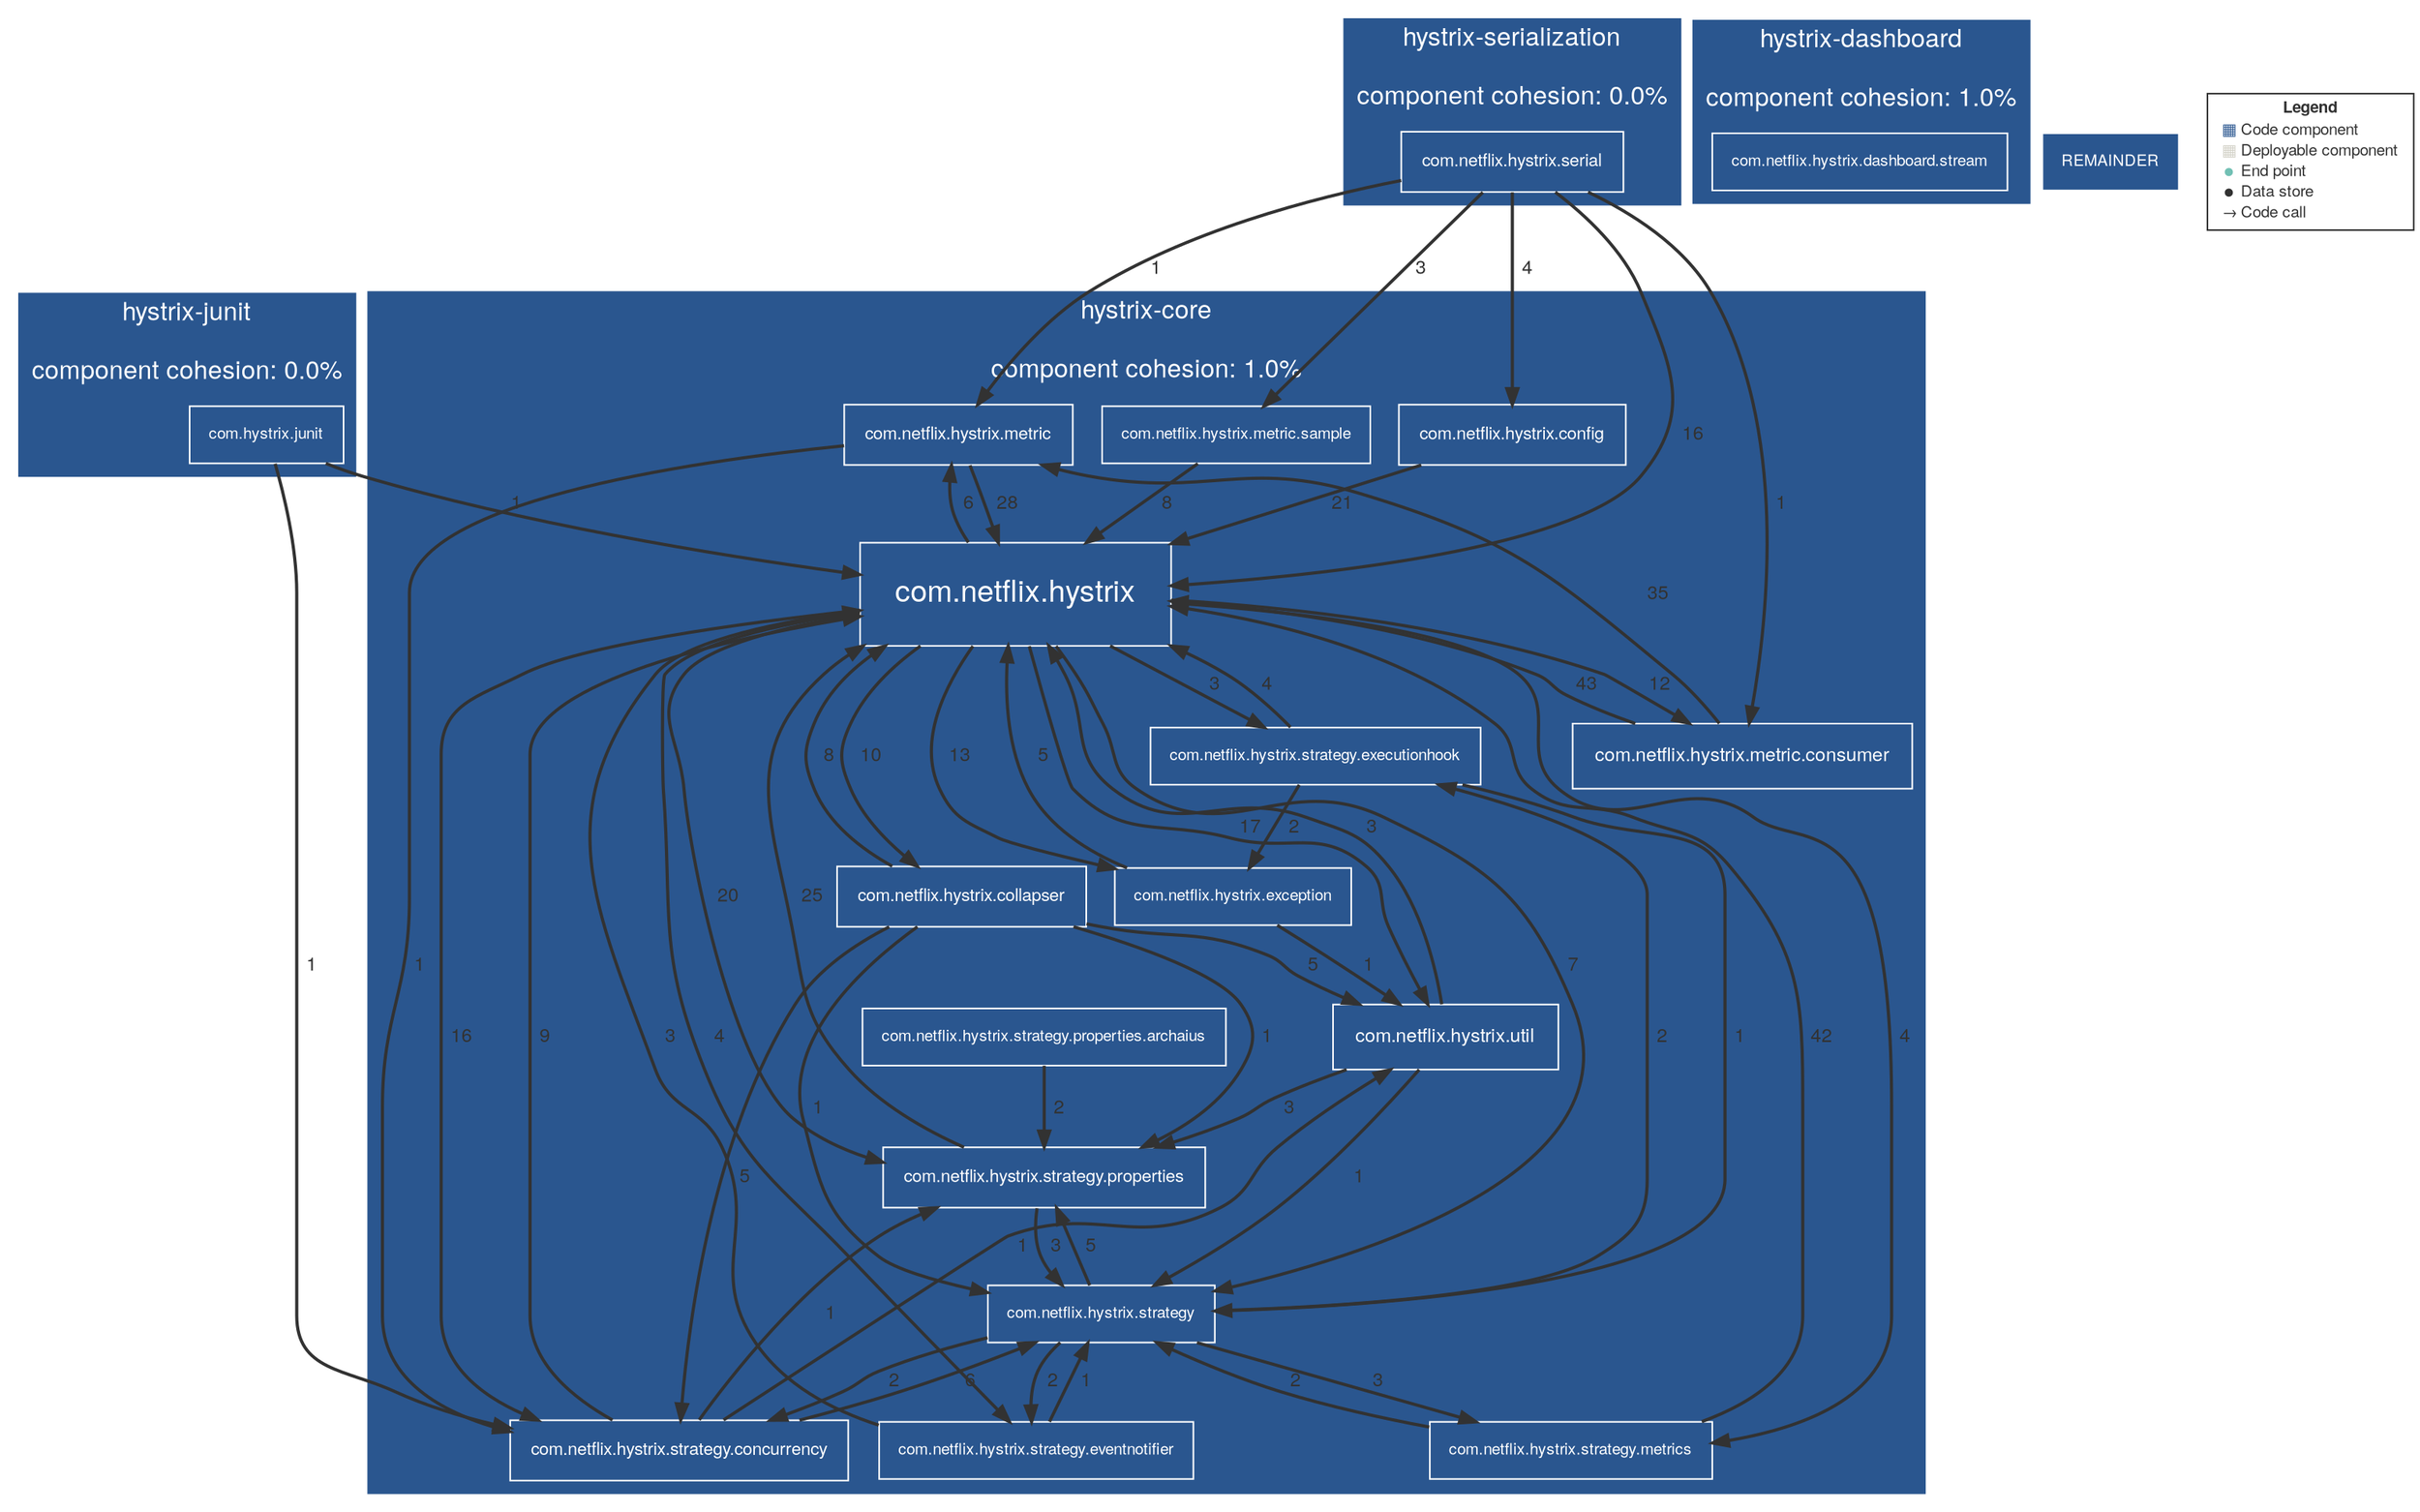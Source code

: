 digraph "Graph" {
compound=true
rankdir=TD
subgraph "cluster-hystrix-core" {
style="filled"
color="#2A568F"
fontname="Helvetica Neue"
fontsize="16"
fontcolor="#FFFFFF"
label="hystrix-core

component cohesion: 1.0%"
"com.netflix.hystrix.metric@hystrix-core" [ shape="box" style="filled" fillcolor="#2A568F" penwidth="1" color="#FFFFFF" fontname="Helvetica Neue" fontcolor="#FFFFFF" fontsize="11" margin="0.176" label="com.netflix.hystrix.metric" ]
"com.netflix.hystrix.util@hystrix-core" [ shape="box" style="filled" fillcolor="#2A568F" penwidth="1" color="#FFFFFF" fontname="Helvetica Neue" fontcolor="#FFFFFF" fontsize="12" margin="0.192" label="com.netflix.hystrix.util" ]
"com.netflix.hystrix@hystrix-core" [ shape="box" style="filled" fillcolor="#2A568F" penwidth="1" color="#FFFFFF" fontname="Helvetica Neue" fontcolor="#FFFFFF" fontsize="19" margin="0.304" label="com.netflix.hystrix" ]
"com.netflix.hystrix.metric.sample@hystrix-core" [ shape="box" style="filled" fillcolor="#2A568F" penwidth="1" color="#FFFFFF" fontname="Helvetica Neue" fontcolor="#FFFFFF" fontsize="10" margin="0.16" label="com.netflix.hystrix.metric.sample" ]
"com.netflix.hystrix.config@hystrix-core" [ shape="box" style="filled" fillcolor="#2A568F" penwidth="1" color="#FFFFFF" fontname="Helvetica Neue" fontcolor="#FFFFFF" fontsize="11" margin="0.176" label="com.netflix.hystrix.config" ]
"com.netflix.hystrix.strategy.eventnotifier@hystrix-core" [ shape="box" style="filled" fillcolor="#2A568F" penwidth="1" color="#FFFFFF" fontname="Helvetica Neue" fontcolor="#FFFFFF" fontsize="10" margin="0.16" label="com.netflix.hystrix.strategy.eventnotifier" ]
"com.netflix.hystrix.strategy@hystrix-core" [ shape="box" style="filled" fillcolor="#2A568F" penwidth="1" color="#FFFFFF" fontname="Helvetica Neue" fontcolor="#FFFFFF" fontsize="10" margin="0.16" label="com.netflix.hystrix.strategy" ]
"com.netflix.hystrix.strategy.concurrency@hystrix-core" [ shape="box" style="filled" fillcolor="#2A568F" penwidth="1" color="#FFFFFF" fontname="Helvetica Neue" fontcolor="#FFFFFF" fontsize="11" margin="0.176" label="com.netflix.hystrix.strategy.concurrency" ]
"com.netflix.hystrix.strategy.properties.archaius@hystrix-core" [ shape="box" style="filled" fillcolor="#2A568F" penwidth="1" color="#FFFFFF" fontname="Helvetica Neue" fontcolor="#FFFFFF" fontsize="10" margin="0.16" label="com.netflix.hystrix.strategy.properties.archaius" ]
"com.netflix.hystrix.collapser@hystrix-core" [ shape="box" style="filled" fillcolor="#2A568F" penwidth="1" color="#FFFFFF" fontname="Helvetica Neue" fontcolor="#FFFFFF" fontsize="11" margin="0.176" label="com.netflix.hystrix.collapser" ]
"com.netflix.hystrix.exception@hystrix-core" [ shape="box" style="filled" fillcolor="#2A568F" penwidth="1" color="#FFFFFF" fontname="Helvetica Neue" fontcolor="#FFFFFF" fontsize="10" margin="0.16" label="com.netflix.hystrix.exception" ]
"com.netflix.hystrix.strategy.metrics@hystrix-core" [ shape="box" style="filled" fillcolor="#2A568F" penwidth="1" color="#FFFFFF" fontname="Helvetica Neue" fontcolor="#FFFFFF" fontsize="10" margin="0.16" label="com.netflix.hystrix.strategy.metrics" ]
"com.netflix.hystrix.metric.consumer@hystrix-core" [ shape="box" style="filled" fillcolor="#2A568F" penwidth="1" color="#FFFFFF" fontname="Helvetica Neue" fontcolor="#FFFFFF" fontsize="12" margin="0.192" label="com.netflix.hystrix.metric.consumer" ]
"com.netflix.hystrix.strategy.properties@hystrix-core" [ shape="box" style="filled" fillcolor="#2A568F" penwidth="1" color="#FFFFFF" fontname="Helvetica Neue" fontcolor="#FFFFFF" fontsize="11" margin="0.176" label="com.netflix.hystrix.strategy.properties" ]
"com.netflix.hystrix.strategy.executionhook@hystrix-core" [ shape="box" style="filled" fillcolor="#2A568F" penwidth="1" color="#FFFFFF" fontname="Helvetica Neue" fontcolor="#FFFFFF" fontsize="10" margin="0.16" label="com.netflix.hystrix.strategy.executionhook" ]
}
subgraph "cluster-hystrix-serialization" {
style="filled"
color="#2A568F"
fontname="Helvetica Neue"
fontsize="16"
fontcolor="#FFFFFF"
label="hystrix-serialization

component cohesion: 0.0%"
"com.netflix.hystrix.serial@hystrix-serialization" [ shape="box" style="filled" fillcolor="#2A568F" penwidth="1" color="#FFFFFF" fontname="Helvetica Neue" fontcolor="#FFFFFF" fontsize="11" margin="0.176" label="com.netflix.hystrix.serial" ]
}
subgraph "cluster-hystrix-dashboard" {
style="filled"
color="#2A568F"
fontname="Helvetica Neue"
fontsize="16"
fontcolor="#FFFFFF"
label="hystrix-dashboard

component cohesion: 1.0%"
"com.netflix.hystrix.dashboard.stream@hystrix-dashboard" [ shape="box" style="filled" fillcolor="#2A568F" penwidth="1" color="#FFFFFF" fontname="Helvetica Neue" fontcolor="#FFFFFF" fontsize="10" margin="0.16" label="com.netflix.hystrix.dashboard.stream" ]
}
"REMAINDER@NOT_DEPLOYED" [ shape="box" style="filled" fillcolor="#2A568F" penwidth="1" color="#FFFFFF" fontname="Helvetica Neue" fontcolor="#FFFFFF" fontsize="10" margin="0.16" label="REMAINDER" ]
subgraph "cluster-hystrix-junit" {
style="filled"
color="#2A568F"
fontname="Helvetica Neue"
fontsize="16"
fontcolor="#FFFFFF"
label="hystrix-junit

component cohesion: 0.0%"
"com.hystrix.junit@hystrix-junit" [ shape="box" style="filled" fillcolor="#2A568F" penwidth="1" color="#FFFFFF" fontname="Helvetica Neue" fontcolor="#FFFFFF" fontsize="10" margin="0.16" label="com.hystrix.junit" ]
}
"com.netflix.hystrix.metric@hystrix-core" -> "com.netflix.hystrix@hystrix-core" [ penwidth="2" color="#323232" fontcolor="#323232" fontname="Helvetica Neue" fontsize="12" label="  28" ]
"com.netflix.hystrix.metric@hystrix-core" -> "com.netflix.hystrix.strategy.concurrency@hystrix-core" [ penwidth="2" color="#323232" fontcolor="#323232" fontname="Helvetica Neue" fontsize="12" label="  1" ]
"com.netflix.hystrix.util@hystrix-core" -> "com.netflix.hystrix@hystrix-core" [ penwidth="2" color="#323232" fontcolor="#323232" fontname="Helvetica Neue" fontsize="12" label="  3" ]
"com.netflix.hystrix.util@hystrix-core" -> "com.netflix.hystrix.strategy@hystrix-core" [ penwidth="2" color="#323232" fontcolor="#323232" fontname="Helvetica Neue" fontsize="12" label="  1" ]
"com.netflix.hystrix.util@hystrix-core" -> "com.netflix.hystrix.strategy.properties@hystrix-core" [ penwidth="2" color="#323232" fontcolor="#323232" fontname="Helvetica Neue" fontsize="12" label="  3" ]
"com.netflix.hystrix@hystrix-core" -> "com.netflix.hystrix.metric@hystrix-core" [ penwidth="2" color="#323232" fontcolor="#323232" fontname="Helvetica Neue" fontsize="12" label="  6" ]
"com.netflix.hystrix@hystrix-core" -> "com.netflix.hystrix.util@hystrix-core" [ penwidth="2" color="#323232" fontcolor="#323232" fontname="Helvetica Neue" fontsize="12" label="  17" ]
"com.netflix.hystrix@hystrix-core" -> "com.netflix.hystrix.strategy.eventnotifier@hystrix-core" [ penwidth="2" color="#323232" fontcolor="#323232" fontname="Helvetica Neue" fontsize="12" label="  4" ]
"com.netflix.hystrix@hystrix-core" -> "com.netflix.hystrix.strategy@hystrix-core" [ penwidth="2" color="#323232" fontcolor="#323232" fontname="Helvetica Neue" fontsize="12" label="  7" ]
"com.netflix.hystrix@hystrix-core" -> "com.netflix.hystrix.strategy.concurrency@hystrix-core" [ penwidth="2" color="#323232" fontcolor="#323232" fontname="Helvetica Neue" fontsize="12" label="  16" ]
"com.netflix.hystrix@hystrix-core" -> "com.netflix.hystrix.collapser@hystrix-core" [ penwidth="2" color="#323232" fontcolor="#323232" fontname="Helvetica Neue" fontsize="12" label="  10" ]
"com.netflix.hystrix@hystrix-core" -> "com.netflix.hystrix.exception@hystrix-core" [ penwidth="2" color="#323232" fontcolor="#323232" fontname="Helvetica Neue" fontsize="12" label="  13" ]
"com.netflix.hystrix@hystrix-core" -> "com.netflix.hystrix.strategy.metrics@hystrix-core" [ penwidth="2" color="#323232" fontcolor="#323232" fontname="Helvetica Neue" fontsize="12" label="  4" ]
"com.netflix.hystrix@hystrix-core" -> "com.netflix.hystrix.metric.consumer@hystrix-core" [ penwidth="2" color="#323232" fontcolor="#323232" fontname="Helvetica Neue" fontsize="12" label="  12" ]
"com.netflix.hystrix@hystrix-core" -> "com.netflix.hystrix.strategy.properties@hystrix-core" [ penwidth="2" color="#323232" fontcolor="#323232" fontname="Helvetica Neue" fontsize="12" label="  20" ]
"com.netflix.hystrix@hystrix-core" -> "com.netflix.hystrix.strategy.executionhook@hystrix-core" [ penwidth="2" color="#323232" fontcolor="#323232" fontname="Helvetica Neue" fontsize="12" label="  3" ]
"com.netflix.hystrix.metric.sample@hystrix-core" -> "com.netflix.hystrix@hystrix-core" [ penwidth="2" color="#323232" fontcolor="#323232" fontname="Helvetica Neue" fontsize="12" label="  8" ]
"com.netflix.hystrix.config@hystrix-core" -> "com.netflix.hystrix@hystrix-core" [ penwidth="2" color="#323232" fontcolor="#323232" fontname="Helvetica Neue" fontsize="12" label="  21" ]
"com.netflix.hystrix.strategy.eventnotifier@hystrix-core" -> "com.netflix.hystrix@hystrix-core" [ penwidth="2" color="#323232" fontcolor="#323232" fontname="Helvetica Neue" fontsize="12" label="  3" ]
"com.netflix.hystrix.strategy.eventnotifier@hystrix-core" -> "com.netflix.hystrix.strategy@hystrix-core" [ penwidth="2" color="#323232" fontcolor="#323232" fontname="Helvetica Neue" fontsize="12" label="  1" ]
"com.netflix.hystrix.strategy@hystrix-core" -> "com.netflix.hystrix.strategy.eventnotifier@hystrix-core" [ penwidth="2" color="#323232" fontcolor="#323232" fontname="Helvetica Neue" fontsize="12" label="  2" ]
"com.netflix.hystrix.strategy@hystrix-core" -> "com.netflix.hystrix.strategy.concurrency@hystrix-core" [ penwidth="2" color="#323232" fontcolor="#323232" fontname="Helvetica Neue" fontsize="12" label="  2" ]
"com.netflix.hystrix.strategy@hystrix-core" -> "com.netflix.hystrix.strategy.metrics@hystrix-core" [ penwidth="2" color="#323232" fontcolor="#323232" fontname="Helvetica Neue" fontsize="12" label="  3" ]
"com.netflix.hystrix.strategy@hystrix-core" -> "com.netflix.hystrix.strategy.properties@hystrix-core" [ penwidth="2" color="#323232" fontcolor="#323232" fontname="Helvetica Neue" fontsize="12" label="  5" ]
"com.netflix.hystrix.strategy@hystrix-core" -> "com.netflix.hystrix.strategy.executionhook@hystrix-core" [ penwidth="2" color="#323232" fontcolor="#323232" fontname="Helvetica Neue" fontsize="12" label="  2" ]
"com.netflix.hystrix.strategy.concurrency@hystrix-core" -> "com.netflix.hystrix.util@hystrix-core" [ penwidth="2" color="#323232" fontcolor="#323232" fontname="Helvetica Neue" fontsize="12" label="  1" ]
"com.netflix.hystrix.strategy.concurrency@hystrix-core" -> "com.netflix.hystrix@hystrix-core" [ penwidth="2" color="#323232" fontcolor="#323232" fontname="Helvetica Neue" fontsize="12" label="  9" ]
"com.netflix.hystrix.strategy.concurrency@hystrix-core" -> "com.netflix.hystrix.strategy@hystrix-core" [ penwidth="2" color="#323232" fontcolor="#323232" fontname="Helvetica Neue" fontsize="12" label="  6" ]
"com.netflix.hystrix.strategy.concurrency@hystrix-core" -> "com.netflix.hystrix.strategy.properties@hystrix-core" [ penwidth="2" color="#323232" fontcolor="#323232" fontname="Helvetica Neue" fontsize="12" label="  1" ]
"com.netflix.hystrix.strategy.properties.archaius@hystrix-core" -> "com.netflix.hystrix.strategy.properties@hystrix-core" [ penwidth="2" color="#323232" fontcolor="#323232" fontname="Helvetica Neue" fontsize="12" label="  2" ]
"com.netflix.hystrix.collapser@hystrix-core" -> "com.netflix.hystrix.util@hystrix-core" [ penwidth="2" color="#323232" fontcolor="#323232" fontname="Helvetica Neue" fontsize="12" label="  5" ]
"com.netflix.hystrix.collapser@hystrix-core" -> "com.netflix.hystrix@hystrix-core" [ penwidth="2" color="#323232" fontcolor="#323232" fontname="Helvetica Neue" fontsize="12" label="  8" ]
"com.netflix.hystrix.collapser@hystrix-core" -> "com.netflix.hystrix.strategy@hystrix-core" [ penwidth="2" color="#323232" fontcolor="#323232" fontname="Helvetica Neue" fontsize="12" label="  1" ]
"com.netflix.hystrix.collapser@hystrix-core" -> "com.netflix.hystrix.strategy.concurrency@hystrix-core" [ penwidth="2" color="#323232" fontcolor="#323232" fontname="Helvetica Neue" fontsize="12" label="  5" ]
"com.netflix.hystrix.collapser@hystrix-core" -> "com.netflix.hystrix.strategy.properties@hystrix-core" [ penwidth="2" color="#323232" fontcolor="#323232" fontname="Helvetica Neue" fontsize="12" label="  1" ]
"com.netflix.hystrix.exception@hystrix-core" -> "com.netflix.hystrix.util@hystrix-core" [ penwidth="2" color="#323232" fontcolor="#323232" fontname="Helvetica Neue" fontsize="12" label="  1" ]
"com.netflix.hystrix.exception@hystrix-core" -> "com.netflix.hystrix@hystrix-core" [ penwidth="2" color="#323232" fontcolor="#323232" fontname="Helvetica Neue" fontsize="12" label="  5" ]
"com.netflix.hystrix.strategy.metrics@hystrix-core" -> "com.netflix.hystrix@hystrix-core" [ penwidth="2" color="#323232" fontcolor="#323232" fontname="Helvetica Neue" fontsize="12" label="  42" ]
"com.netflix.hystrix.strategy.metrics@hystrix-core" -> "com.netflix.hystrix.strategy@hystrix-core" [ penwidth="2" color="#323232" fontcolor="#323232" fontname="Helvetica Neue" fontsize="12" label="  2" ]
"com.netflix.hystrix.metric.consumer@hystrix-core" -> "com.netflix.hystrix.metric@hystrix-core" [ penwidth="2" color="#323232" fontcolor="#323232" fontname="Helvetica Neue" fontsize="12" label="  35" ]
"com.netflix.hystrix.metric.consumer@hystrix-core" -> "com.netflix.hystrix@hystrix-core" [ penwidth="2" color="#323232" fontcolor="#323232" fontname="Helvetica Neue" fontsize="12" label="  43" ]
"com.netflix.hystrix.strategy.properties@hystrix-core" -> "com.netflix.hystrix@hystrix-core" [ penwidth="2" color="#323232" fontcolor="#323232" fontname="Helvetica Neue" fontsize="12" label="  25" ]
"com.netflix.hystrix.strategy.properties@hystrix-core" -> "com.netflix.hystrix.strategy@hystrix-core" [ penwidth="2" color="#323232" fontcolor="#323232" fontname="Helvetica Neue" fontsize="12" label="  3" ]
"com.netflix.hystrix.strategy.executionhook@hystrix-core" -> "com.netflix.hystrix@hystrix-core" [ penwidth="2" color="#323232" fontcolor="#323232" fontname="Helvetica Neue" fontsize="12" label="  4" ]
"com.netflix.hystrix.strategy.executionhook@hystrix-core" -> "com.netflix.hystrix.strategy@hystrix-core" [ penwidth="2" color="#323232" fontcolor="#323232" fontname="Helvetica Neue" fontsize="12" label="  1" ]
"com.netflix.hystrix.strategy.executionhook@hystrix-core" -> "com.netflix.hystrix.exception@hystrix-core" [ penwidth="2" color="#323232" fontcolor="#323232" fontname="Helvetica Neue" fontsize="12" label="  2" ]
"com.netflix.hystrix.serial@hystrix-serialization" -> "com.netflix.hystrix.metric@hystrix-core" [ penwidth="2" color="#323232" fontcolor="#323232" fontname="Helvetica Neue" fontsize="12" label="  1" ]
"com.netflix.hystrix.serial@hystrix-serialization" -> "com.netflix.hystrix@hystrix-core" [ penwidth="2" color="#323232" fontcolor="#323232" fontname="Helvetica Neue" fontsize="12" label="  16" ]
"com.netflix.hystrix.serial@hystrix-serialization" -> "com.netflix.hystrix.metric.sample@hystrix-core" [ penwidth="2" color="#323232" fontcolor="#323232" fontname="Helvetica Neue" fontsize="12" label="  3" ]
"com.netflix.hystrix.serial@hystrix-serialization" -> "com.netflix.hystrix.config@hystrix-core" [ penwidth="2" color="#323232" fontcolor="#323232" fontname="Helvetica Neue" fontsize="12" label="  4" ]
"com.netflix.hystrix.serial@hystrix-serialization" -> "com.netflix.hystrix.metric.consumer@hystrix-core" [ penwidth="2" color="#323232" fontcolor="#323232" fontname="Helvetica Neue" fontsize="12" label="  1" ]
"com.hystrix.junit@hystrix-junit" -> "com.netflix.hystrix@hystrix-core" [ penwidth="2" color="#323232" fontcolor="#323232" fontname="Helvetica Neue" fontsize="12" label="  1" ]
"com.hystrix.junit@hystrix-junit" -> "com.netflix.hystrix.strategy.concurrency@hystrix-core" [ penwidth="2" color="#323232" fontcolor="#323232" fontname="Helvetica Neue" fontsize="12" label="  1" ]
"LEGEND" [ shape="box" style="filled" fillcolor="#FFFFFF" penwidth="1" color="#323232" fontname="Helvetica Neue" fontcolor="#323232" fontsize="10" label=<<TABLE BORDER="0" CELLPADDING="1" CELLSPACING="0">
<TR><TD COLSPAN="2"><B>Legend</B></TD></TR>
<TR><TD><FONT COLOR="#2A568F">&#9638;</FONT></TD><TD ALIGN="left">Code component</TD></TR>
<TR><TD><FONT COLOR="#D2D1C7">&#9638;</FONT></TD><TD ALIGN="left">Deployable component</TD></TR>
<TR><TD><FONT COLOR="#72C0B4">&#9679;</FONT></TD><TD ALIGN="left">End point</TD></TR>
<TR><TD><FONT COLOR="#323232">&#9679;</FONT></TD><TD ALIGN="left">Data store</TD></TR>
<TR><TD><FONT COLOR="#323232">&rarr;</FONT></TD><TD ALIGN="left">Code call</TD></TR>
</TABLE>
>  ]
}
